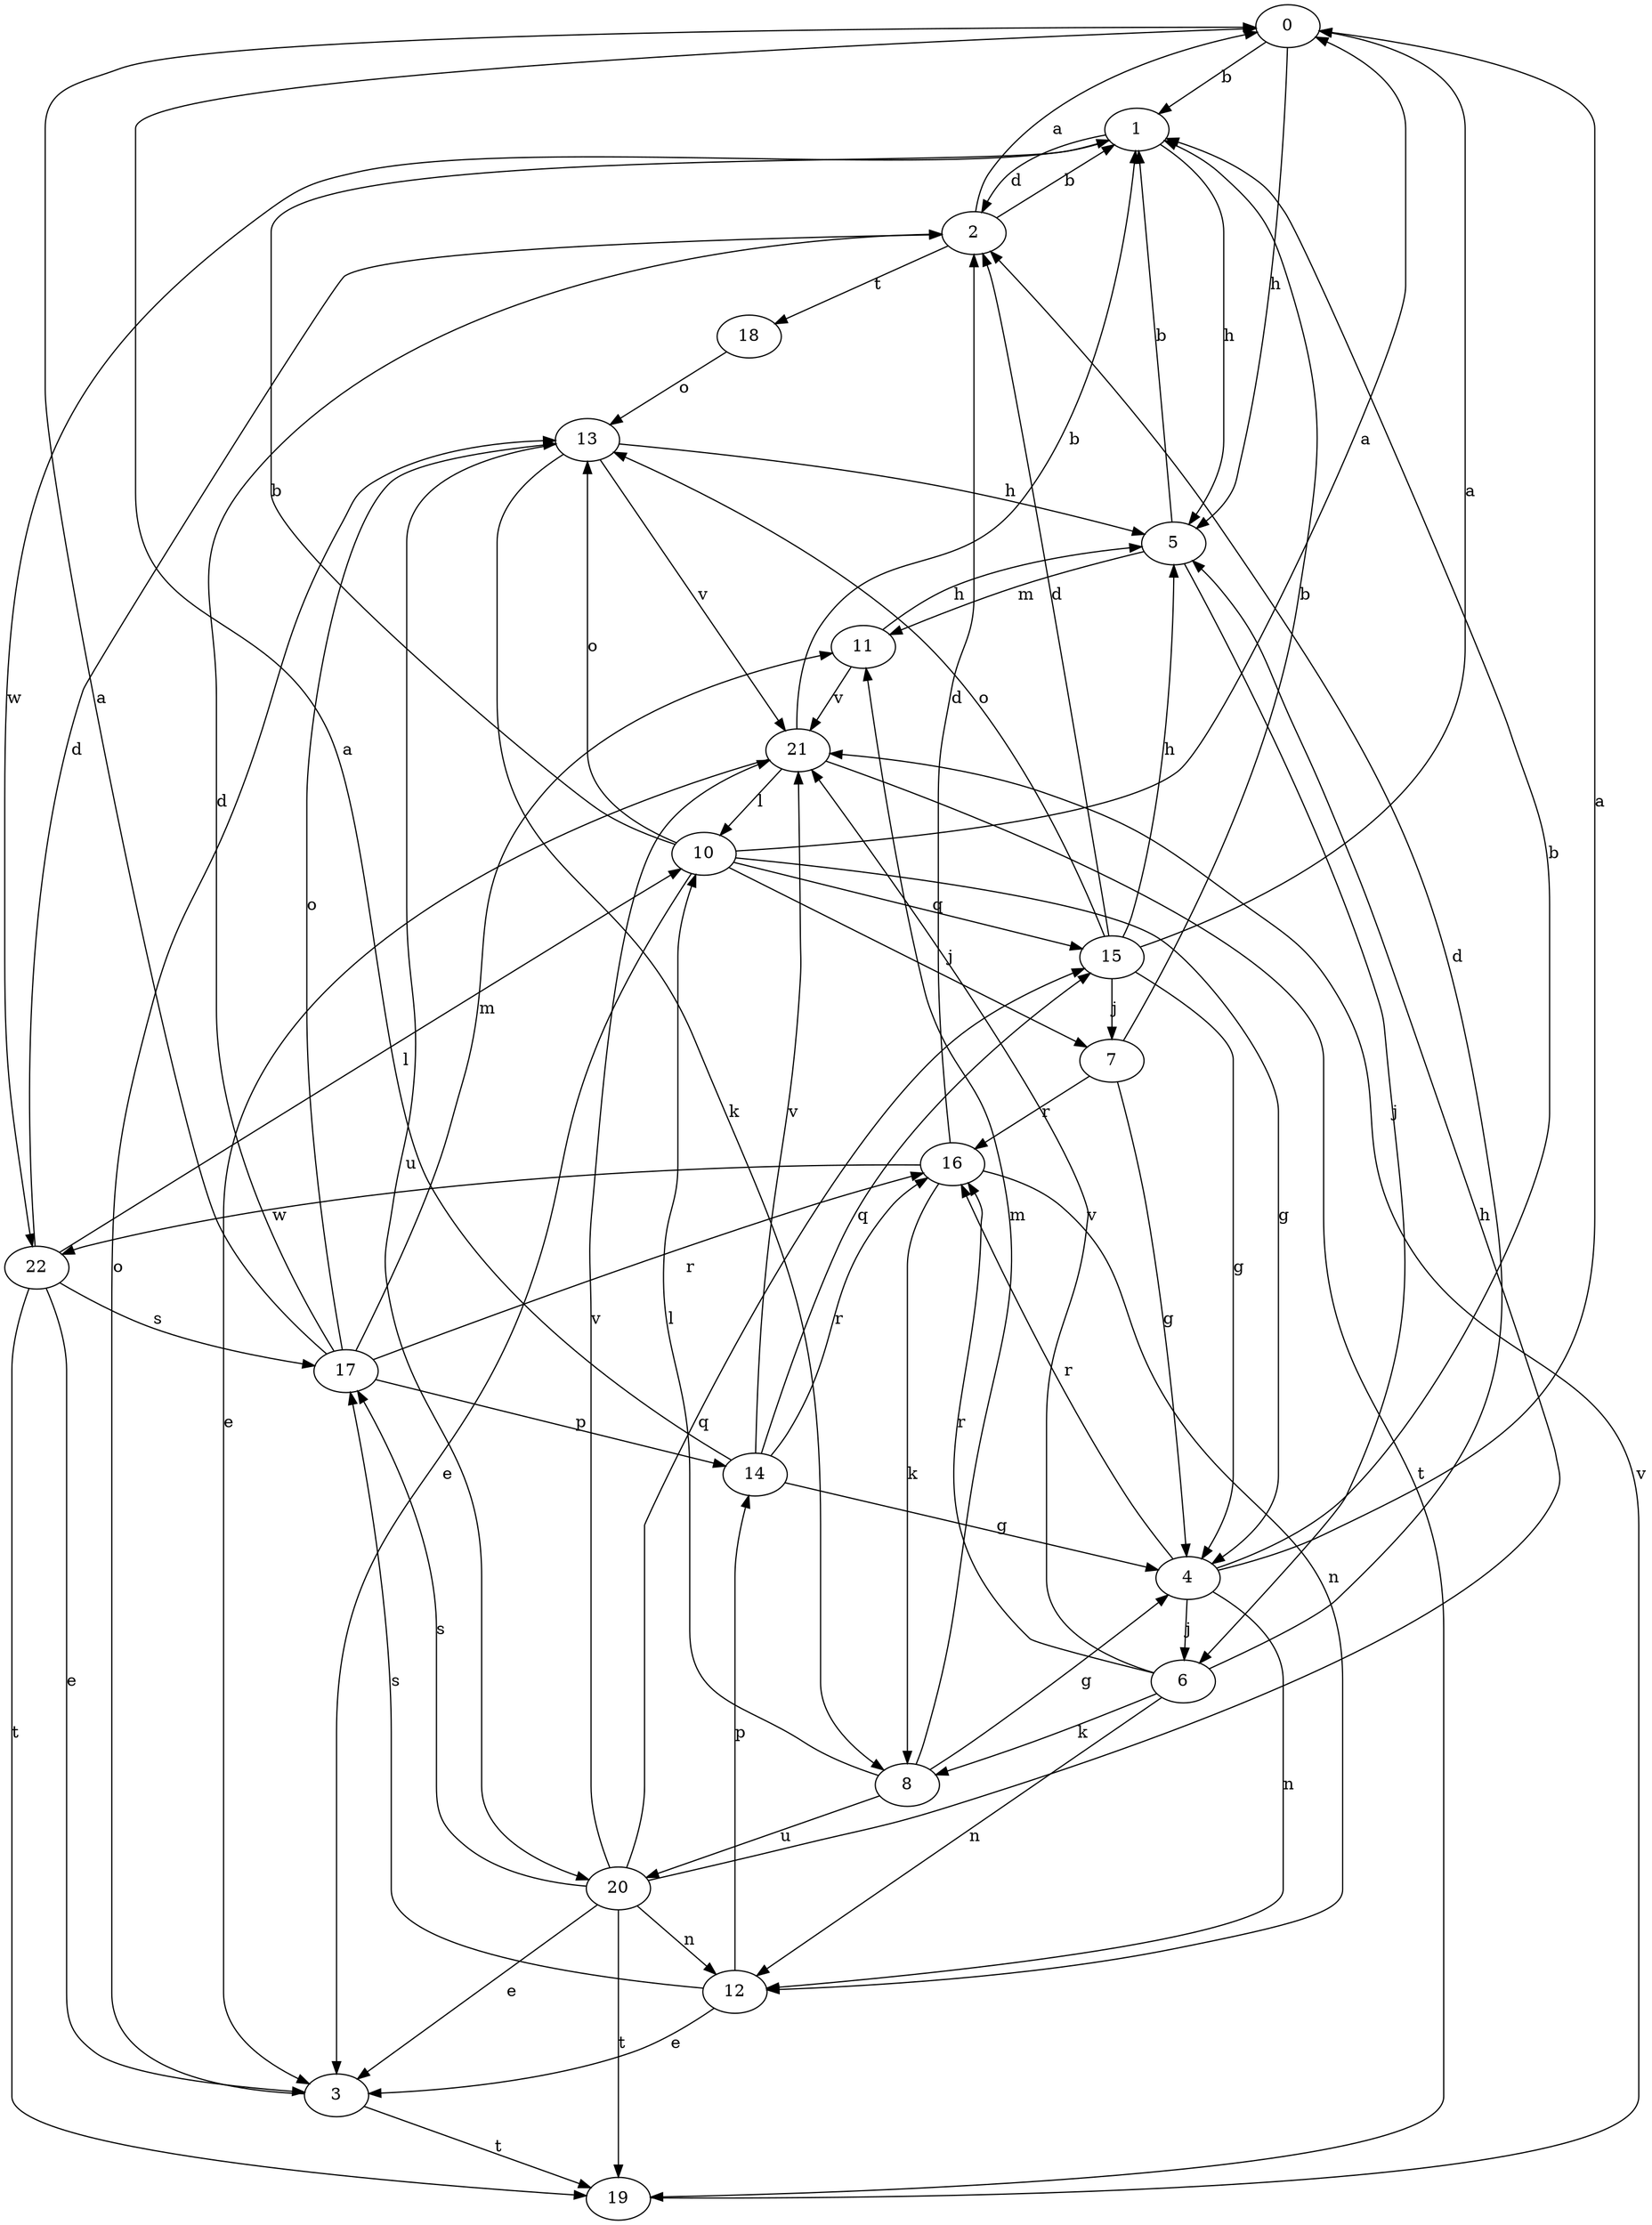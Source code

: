 strict digraph  {
0;
1;
2;
3;
4;
5;
6;
7;
8;
10;
11;
12;
13;
14;
15;
16;
17;
18;
19;
20;
21;
22;
0 -> 1  [label=b];
0 -> 5  [label=h];
1 -> 2  [label=d];
1 -> 5  [label=h];
1 -> 22  [label=w];
2 -> 0  [label=a];
2 -> 1  [label=b];
2 -> 18  [label=t];
3 -> 13  [label=o];
3 -> 19  [label=t];
4 -> 0  [label=a];
4 -> 1  [label=b];
4 -> 6  [label=j];
4 -> 12  [label=n];
4 -> 16  [label=r];
5 -> 1  [label=b];
5 -> 6  [label=j];
5 -> 11  [label=m];
6 -> 2  [label=d];
6 -> 8  [label=k];
6 -> 12  [label=n];
6 -> 16  [label=r];
6 -> 21  [label=v];
7 -> 1  [label=b];
7 -> 4  [label=g];
7 -> 16  [label=r];
8 -> 4  [label=g];
8 -> 10  [label=l];
8 -> 11  [label=m];
8 -> 20  [label=u];
10 -> 0  [label=a];
10 -> 1  [label=b];
10 -> 3  [label=e];
10 -> 4  [label=g];
10 -> 7  [label=j];
10 -> 13  [label=o];
10 -> 15  [label=q];
11 -> 5  [label=h];
11 -> 21  [label=v];
12 -> 3  [label=e];
12 -> 14  [label=p];
12 -> 17  [label=s];
13 -> 5  [label=h];
13 -> 8  [label=k];
13 -> 20  [label=u];
13 -> 21  [label=v];
14 -> 0  [label=a];
14 -> 4  [label=g];
14 -> 15  [label=q];
14 -> 16  [label=r];
14 -> 21  [label=v];
15 -> 0  [label=a];
15 -> 2  [label=d];
15 -> 4  [label=g];
15 -> 5  [label=h];
15 -> 7  [label=j];
15 -> 13  [label=o];
16 -> 2  [label=d];
16 -> 8  [label=k];
16 -> 12  [label=n];
16 -> 22  [label=w];
17 -> 0  [label=a];
17 -> 2  [label=d];
17 -> 11  [label=m];
17 -> 13  [label=o];
17 -> 14  [label=p];
17 -> 16  [label=r];
18 -> 13  [label=o];
19 -> 21  [label=v];
20 -> 3  [label=e];
20 -> 5  [label=h];
20 -> 12  [label=n];
20 -> 15  [label=q];
20 -> 17  [label=s];
20 -> 19  [label=t];
20 -> 21  [label=v];
21 -> 1  [label=b];
21 -> 3  [label=e];
21 -> 10  [label=l];
21 -> 19  [label=t];
22 -> 2  [label=d];
22 -> 3  [label=e];
22 -> 10  [label=l];
22 -> 17  [label=s];
22 -> 19  [label=t];
}
